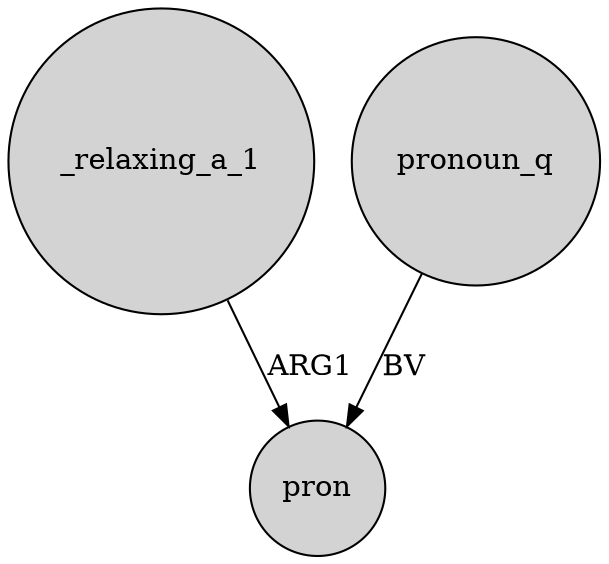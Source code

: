 digraph {
	node [shape=circle style=filled]
	_relaxing_a_1 -> pron [label=ARG1]
	pronoun_q -> pron [label=BV]
}
